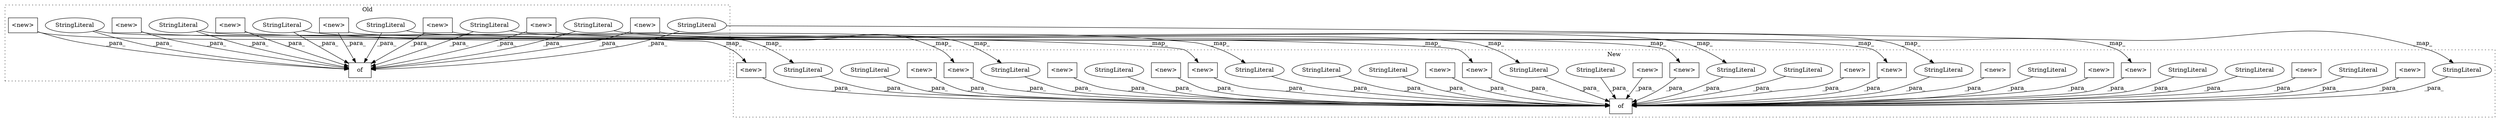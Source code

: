 digraph G {
subgraph cluster0 {
1 [label="<new>" a="14" s="1318" l="13" shape="box"];
4 [label="of" a="32" s="1041,1331" l="3,1" shape="box"];
10 [label="StringLiteral" a="45" s="1146" l="8" shape="ellipse"];
15 [label="<new>" a="14" s="1216" l="13" shape="box"];
17 [label="StringLiteral" a="45" s="1078" l="8" shape="ellipse"];
22 [label="<new>" a="14" s="1087" l="12" shape="box"];
23 [label="StringLiteral" a="45" s="1206" l="9" shape="ellipse"];
27 [label="<new>" a="14" s="1111" l="14" shape="box"];
30 [label="StringLiteral" a="45" s="1044" l="5" shape="ellipse"];
34 [label="<new>" a="14" s="1196" l="9" shape="box"];
36 [label="StringLiteral" a="45" s="1126" l="7" shape="ellipse"];
41 [label="<new>" a="14" s="1294" l="13" shape="box"];
44 [label="StringLiteral" a="45" s="1308" l="9" shape="ellipse"];
48 [label="<new>" a="14" s="1067" l="10" shape="box"];
49 [label="StringLiteral" a="45" s="1256" l="11" shape="ellipse"];
label = "Old";
style="dotted";
}
subgraph cluster1 {
2 [label="<new>" a="14" s="2008" l="13" shape="box"];
3 [label="of" a="32" s="1731,2495" l="3,1" shape="box"];
5 [label="<new>" a="14" s="2360" l="15" shape="box"];
6 [label="StringLiteral" a="45" s="2234" l="13" shape="ellipse"];
7 [label="<new>" a="14" s="2481" l="14" shape="box"];
8 [label="StringLiteral" a="45" s="2060" l="12" shape="ellipse"];
9 [label="StringLiteral" a="45" s="2174" l="11" shape="ellipse"];
11 [label="StringLiteral" a="45" s="1836" l="8" shape="ellipse"];
12 [label="<new>" a="14" s="2186" l="15" shape="box"];
13 [label="StringLiteral" a="45" s="2108" l="11" shape="ellipse"];
14 [label="<new>" a="14" s="2333" l="14" shape="box"];
16 [label="<new>" a="14" s="1906" l="13" shape="box"];
18 [label="StringLiteral" a="45" s="1768" l="8" shape="ellipse"];
19 [label="<new>" a="14" s="2159" l="14" shape="box"];
20 [label="StringLiteral" a="45" s="2040" l="10" shape="ellipse"];
21 [label="<new>" a="14" s="1777" l="12" shape="box"];
24 [label="StringLiteral" a="45" s="1896" l="9" shape="ellipse"];
25 [label="<new>" a="14" s="2307" l="14" shape="box"];
26 [label="StringLiteral" a="45" s="2084" l="12" shape="ellipse"];
28 [label="<new>" a="14" s="1801" l="14" shape="box"];
29 [label="StringLiteral" a="45" s="1734" l="5" shape="ellipse"];
31 [label="<new>" a="14" s="2216" l="17" shape="box"];
32 [label="StringLiteral" a="45" s="2296" l="10" shape="ellipse"];
33 [label="StringLiteral" a="45" s="2202" l="13" shape="ellipse"];
35 [label="<new>" a="14" s="1886" l="9" shape="box"];
37 [label="StringLiteral" a="45" s="1816" l="7" shape="ellipse"];
38 [label="<new>" a="14" s="2422" l="17" shape="box"];
39 [label="StringLiteral" a="45" s="2130" l="9" shape="ellipse"];
40 [label="<new>" a="14" s="2453" l="16" shape="box"];
42 [label="<new>" a="14" s="1984" l="13" shape="box"];
43 [label="StringLiteral" a="45" s="1998" l="9" shape="ellipse"];
45 [label="<new>" a="14" s="2248" l="17" shape="box"];
46 [label="StringLiteral" a="45" s="2408" l="13" shape="ellipse"];
47 [label="<new>" a="14" s="1757" l="10" shape="box"];
50 [label="StringLiteral" a="45" s="1946" l="11" shape="ellipse"];
label = "New";
style="dotted";
}
1 -> 4 [label="_para_"];
1 -> 2 [label="_map_"];
2 -> 3 [label="_para_"];
5 -> 3 [label="_para_"];
6 -> 3 [label="_para_"];
7 -> 3 [label="_para_"];
8 -> 3 [label="_para_"];
9 -> 3 [label="_para_"];
10 -> 4 [label="_para_"];
10 -> 11 [label="_map_"];
11 -> 3 [label="_para_"];
12 -> 3 [label="_para_"];
13 -> 3 [label="_para_"];
14 -> 3 [label="_para_"];
15 -> 4 [label="_para_"];
15 -> 16 [label="_map_"];
16 -> 3 [label="_para_"];
17 -> 4 [label="_para_"];
17 -> 18 [label="_map_"];
18 -> 3 [label="_para_"];
19 -> 3 [label="_para_"];
20 -> 3 [label="_para_"];
21 -> 3 [label="_para_"];
22 -> 21 [label="_map_"];
22 -> 4 [label="_para_"];
23 -> 24 [label="_map_"];
23 -> 4 [label="_para_"];
24 -> 3 [label="_para_"];
25 -> 3 [label="_para_"];
26 -> 3 [label="_para_"];
27 -> 28 [label="_map_"];
27 -> 4 [label="_para_"];
28 -> 3 [label="_para_"];
29 -> 3 [label="_para_"];
30 -> 29 [label="_map_"];
30 -> 4 [label="_para_"];
31 -> 3 [label="_para_"];
32 -> 3 [label="_para_"];
33 -> 3 [label="_para_"];
34 -> 35 [label="_map_"];
34 -> 4 [label="_para_"];
35 -> 3 [label="_para_"];
36 -> 4 [label="_para_"];
36 -> 37 [label="_map_"];
37 -> 3 [label="_para_"];
38 -> 3 [label="_para_"];
39 -> 3 [label="_para_"];
40 -> 3 [label="_para_"];
41 -> 42 [label="_map_"];
41 -> 4 [label="_para_"];
42 -> 3 [label="_para_"];
43 -> 3 [label="_para_"];
44 -> 43 [label="_map_"];
44 -> 4 [label="_para_"];
45 -> 3 [label="_para_"];
46 -> 3 [label="_para_"];
47 -> 3 [label="_para_"];
48 -> 4 [label="_para_"];
48 -> 47 [label="_map_"];
49 -> 50 [label="_map_"];
49 -> 4 [label="_para_"];
50 -> 3 [label="_para_"];
}
